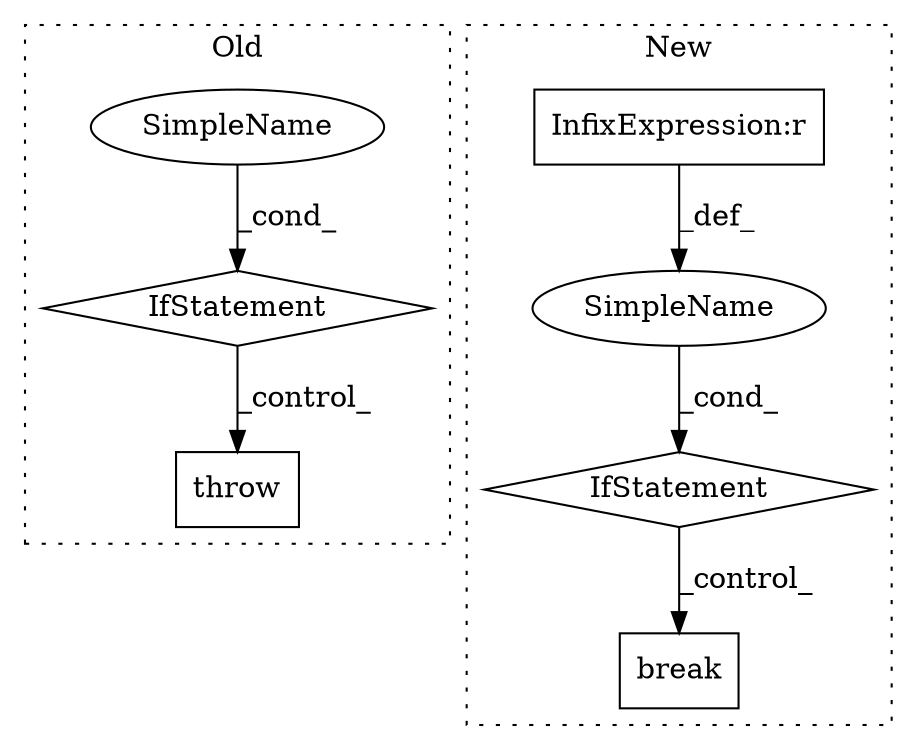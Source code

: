digraph G {
subgraph cluster0 {
1 [label="throw" a="53" s="1133" l="6" shape="box"];
6 [label="SimpleName" a="42" s="" l="" shape="ellipse"];
7 [label="IfStatement" a="25" s="1076,1121" l="4,2" shape="diamond"];
label = "Old";
style="dotted";
}
subgraph cluster1 {
2 [label="break" a="10" s="1144" l="6" shape="box"];
3 [label="InfixExpression:r" a="27" s="1122" l="4" shape="box"];
4 [label="SimpleName" a="42" s="" l="" shape="ellipse"];
5 [label="IfStatement" a="25" s="1085,1130" l="4,2" shape="diamond"];
label = "New";
style="dotted";
}
3 -> 4 [label="_def_"];
4 -> 5 [label="_cond_"];
5 -> 2 [label="_control_"];
6 -> 7 [label="_cond_"];
7 -> 1 [label="_control_"];
}